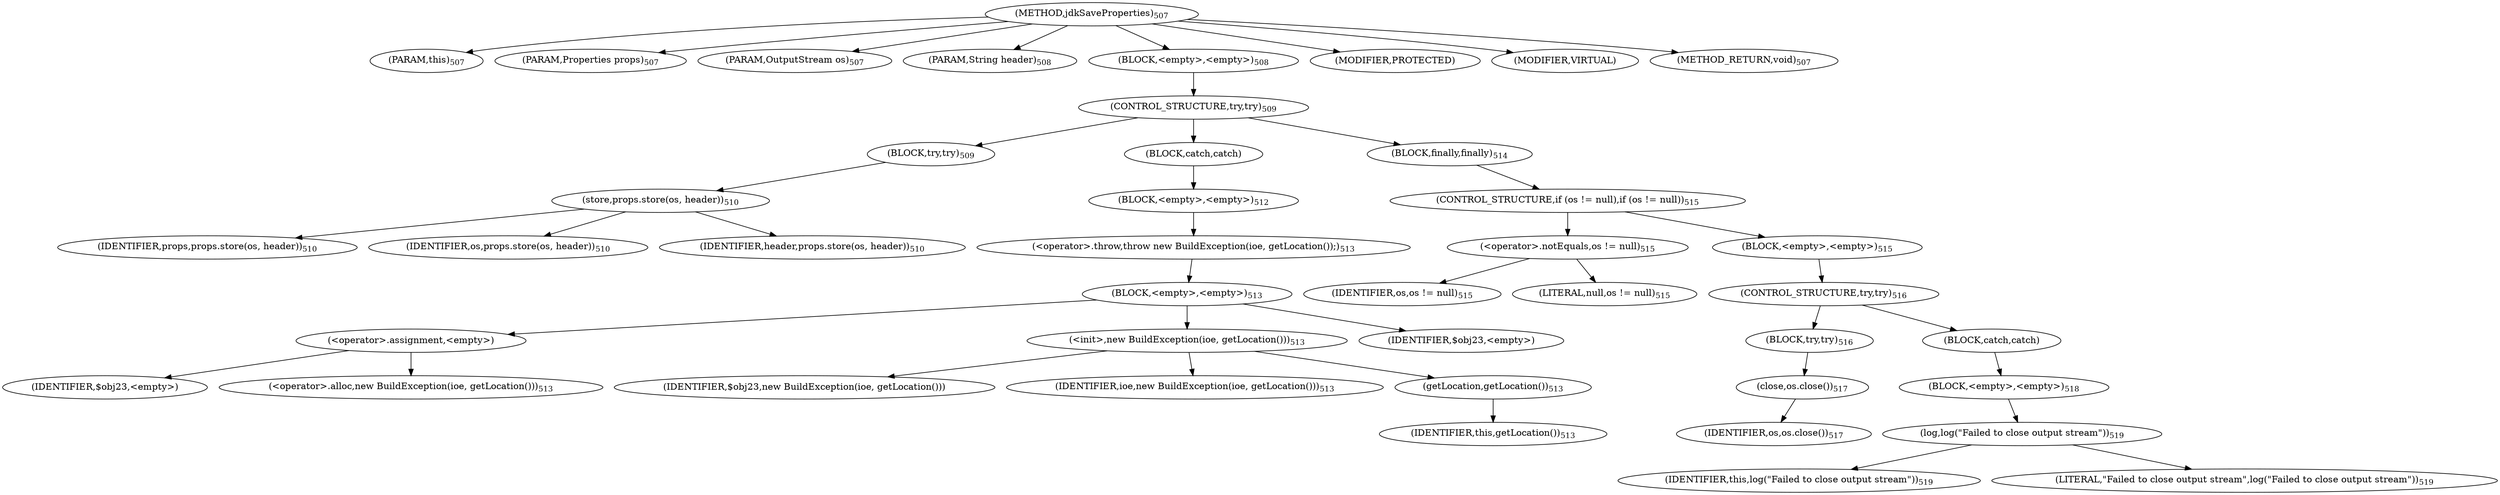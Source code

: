 digraph "jdkSaveProperties" {  
"949" [label = <(METHOD,jdkSaveProperties)<SUB>507</SUB>> ]
"83" [label = <(PARAM,this)<SUB>507</SUB>> ]
"950" [label = <(PARAM,Properties props)<SUB>507</SUB>> ]
"951" [label = <(PARAM,OutputStream os)<SUB>507</SUB>> ]
"952" [label = <(PARAM,String header)<SUB>508</SUB>> ]
"953" [label = <(BLOCK,&lt;empty&gt;,&lt;empty&gt;)<SUB>508</SUB>> ]
"954" [label = <(CONTROL_STRUCTURE,try,try)<SUB>509</SUB>> ]
"955" [label = <(BLOCK,try,try)<SUB>509</SUB>> ]
"956" [label = <(store,props.store(os, header))<SUB>510</SUB>> ]
"957" [label = <(IDENTIFIER,props,props.store(os, header))<SUB>510</SUB>> ]
"958" [label = <(IDENTIFIER,os,props.store(os, header))<SUB>510</SUB>> ]
"959" [label = <(IDENTIFIER,header,props.store(os, header))<SUB>510</SUB>> ]
"960" [label = <(BLOCK,catch,catch)> ]
"961" [label = <(BLOCK,&lt;empty&gt;,&lt;empty&gt;)<SUB>512</SUB>> ]
"962" [label = <(&lt;operator&gt;.throw,throw new BuildException(ioe, getLocation());)<SUB>513</SUB>> ]
"963" [label = <(BLOCK,&lt;empty&gt;,&lt;empty&gt;)<SUB>513</SUB>> ]
"964" [label = <(&lt;operator&gt;.assignment,&lt;empty&gt;)> ]
"965" [label = <(IDENTIFIER,$obj23,&lt;empty&gt;)> ]
"966" [label = <(&lt;operator&gt;.alloc,new BuildException(ioe, getLocation()))<SUB>513</SUB>> ]
"967" [label = <(&lt;init&gt;,new BuildException(ioe, getLocation()))<SUB>513</SUB>> ]
"968" [label = <(IDENTIFIER,$obj23,new BuildException(ioe, getLocation()))> ]
"969" [label = <(IDENTIFIER,ioe,new BuildException(ioe, getLocation()))<SUB>513</SUB>> ]
"970" [label = <(getLocation,getLocation())<SUB>513</SUB>> ]
"82" [label = <(IDENTIFIER,this,getLocation())<SUB>513</SUB>> ]
"971" [label = <(IDENTIFIER,$obj23,&lt;empty&gt;)> ]
"972" [label = <(BLOCK,finally,finally)<SUB>514</SUB>> ]
"973" [label = <(CONTROL_STRUCTURE,if (os != null),if (os != null))<SUB>515</SUB>> ]
"974" [label = <(&lt;operator&gt;.notEquals,os != null)<SUB>515</SUB>> ]
"975" [label = <(IDENTIFIER,os,os != null)<SUB>515</SUB>> ]
"976" [label = <(LITERAL,null,os != null)<SUB>515</SUB>> ]
"977" [label = <(BLOCK,&lt;empty&gt;,&lt;empty&gt;)<SUB>515</SUB>> ]
"978" [label = <(CONTROL_STRUCTURE,try,try)<SUB>516</SUB>> ]
"979" [label = <(BLOCK,try,try)<SUB>516</SUB>> ]
"980" [label = <(close,os.close())<SUB>517</SUB>> ]
"981" [label = <(IDENTIFIER,os,os.close())<SUB>517</SUB>> ]
"982" [label = <(BLOCK,catch,catch)> ]
"983" [label = <(BLOCK,&lt;empty&gt;,&lt;empty&gt;)<SUB>518</SUB>> ]
"984" [label = <(log,log(&quot;Failed to close output stream&quot;))<SUB>519</SUB>> ]
"84" [label = <(IDENTIFIER,this,log(&quot;Failed to close output stream&quot;))<SUB>519</SUB>> ]
"985" [label = <(LITERAL,&quot;Failed to close output stream&quot;,log(&quot;Failed to close output stream&quot;))<SUB>519</SUB>> ]
"986" [label = <(MODIFIER,PROTECTED)> ]
"987" [label = <(MODIFIER,VIRTUAL)> ]
"988" [label = <(METHOD_RETURN,void)<SUB>507</SUB>> ]
  "949" -> "83" 
  "949" -> "950" 
  "949" -> "951" 
  "949" -> "952" 
  "949" -> "953" 
  "949" -> "986" 
  "949" -> "987" 
  "949" -> "988" 
  "953" -> "954" 
  "954" -> "955" 
  "954" -> "960" 
  "954" -> "972" 
  "955" -> "956" 
  "956" -> "957" 
  "956" -> "958" 
  "956" -> "959" 
  "960" -> "961" 
  "961" -> "962" 
  "962" -> "963" 
  "963" -> "964" 
  "963" -> "967" 
  "963" -> "971" 
  "964" -> "965" 
  "964" -> "966" 
  "967" -> "968" 
  "967" -> "969" 
  "967" -> "970" 
  "970" -> "82" 
  "972" -> "973" 
  "973" -> "974" 
  "973" -> "977" 
  "974" -> "975" 
  "974" -> "976" 
  "977" -> "978" 
  "978" -> "979" 
  "978" -> "982" 
  "979" -> "980" 
  "980" -> "981" 
  "982" -> "983" 
  "983" -> "984" 
  "984" -> "84" 
  "984" -> "985" 
}
